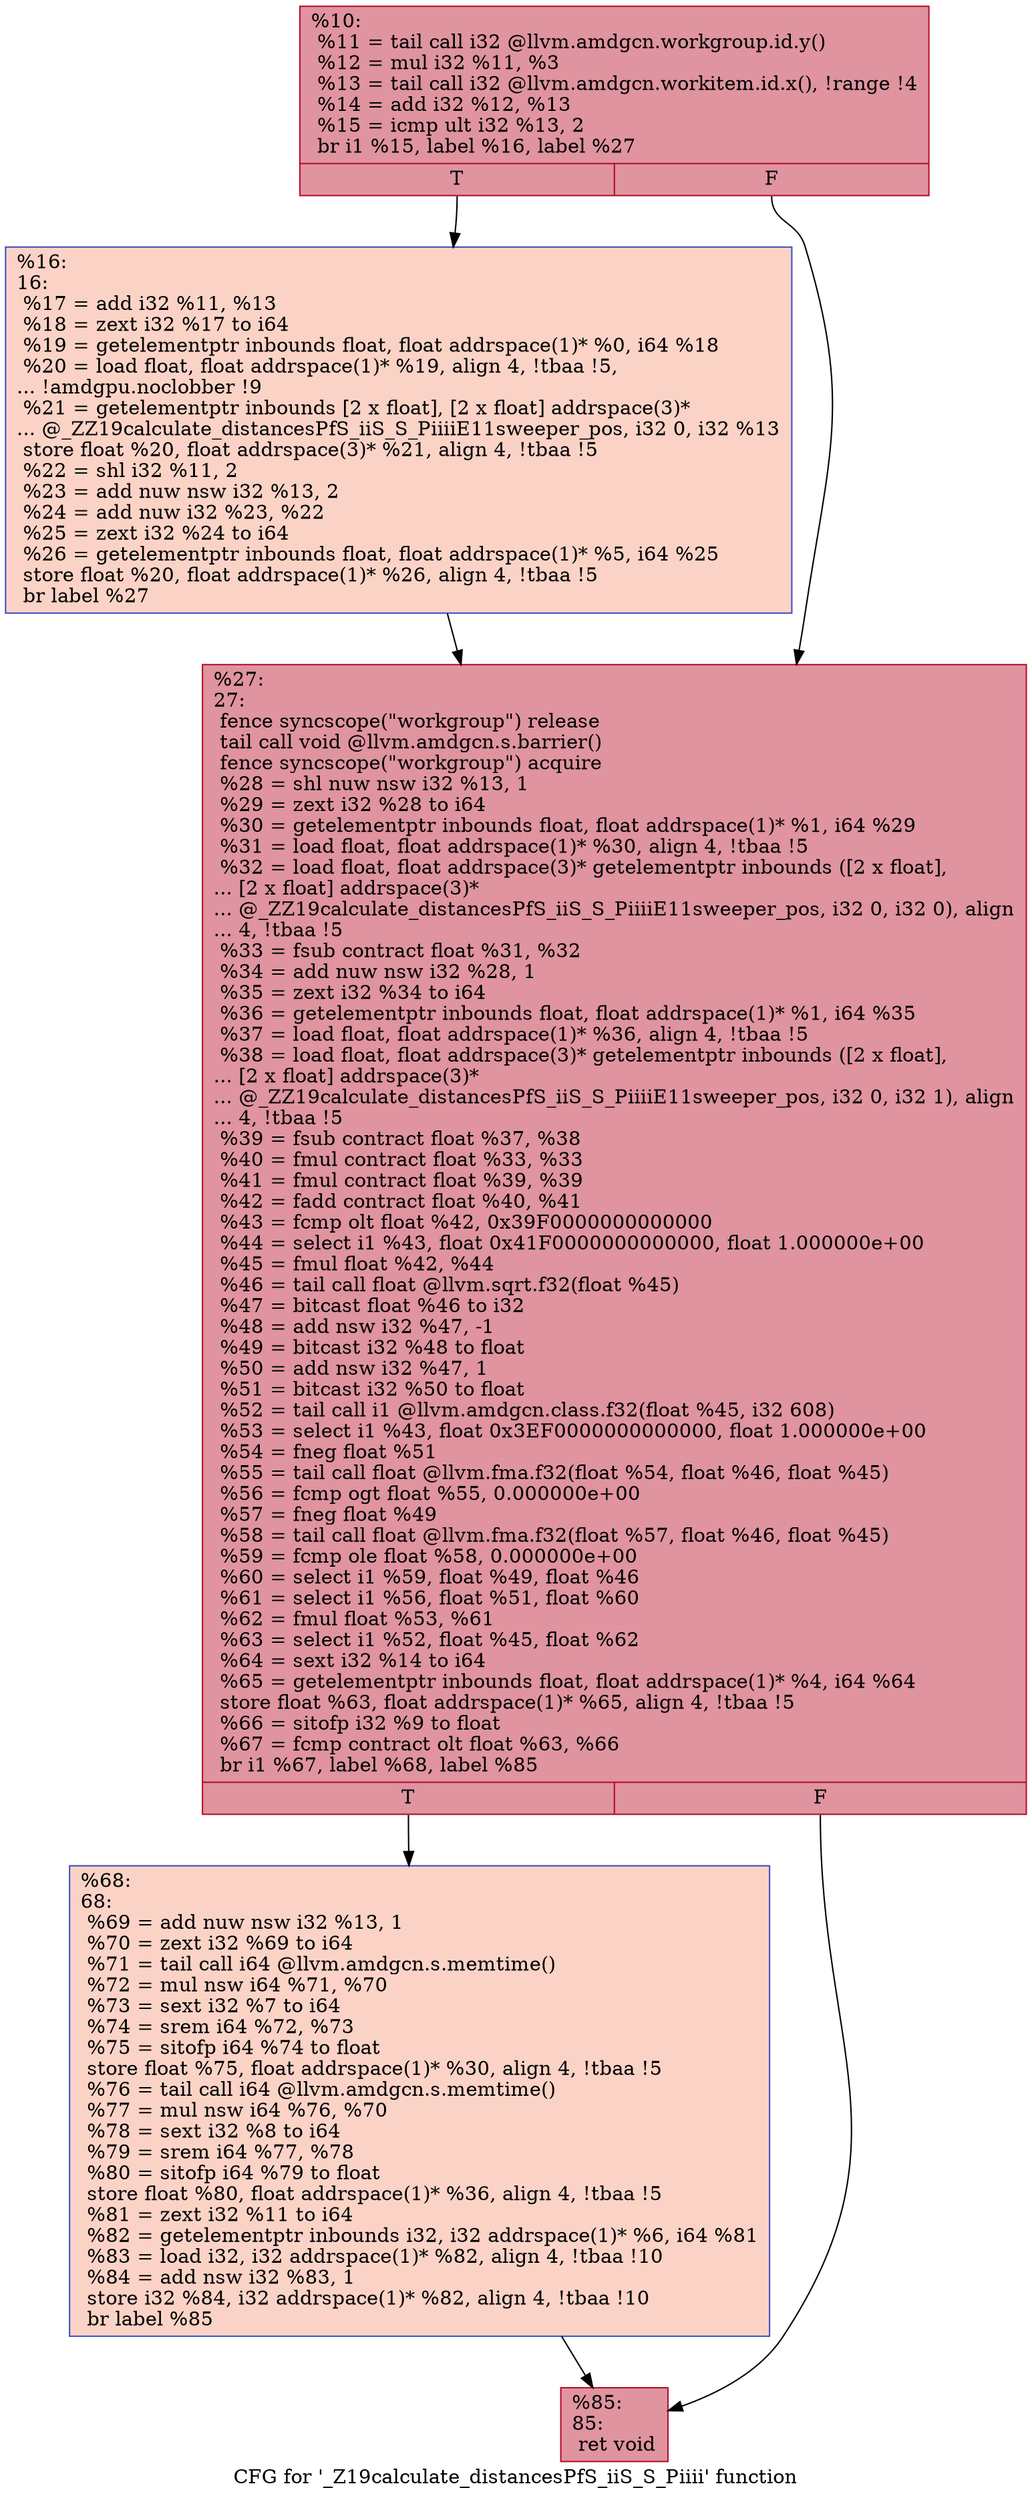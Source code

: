 digraph "CFG for '_Z19calculate_distancesPfS_iiS_S_Piiii' function" {
	label="CFG for '_Z19calculate_distancesPfS_iiS_S_Piiii' function";

	Node0x4c7a650 [shape=record,color="#b70d28ff", style=filled, fillcolor="#b70d2870",label="{%10:\l  %11 = tail call i32 @llvm.amdgcn.workgroup.id.y()\l  %12 = mul i32 %11, %3\l  %13 = tail call i32 @llvm.amdgcn.workitem.id.x(), !range !4\l  %14 = add i32 %12, %13\l  %15 = icmp ult i32 %13, 2\l  br i1 %15, label %16, label %27\l|{<s0>T|<s1>F}}"];
	Node0x4c7a650:s0 -> Node0x4c7c4a0;
	Node0x4c7a650:s1 -> Node0x4c7c530;
	Node0x4c7c4a0 [shape=record,color="#3d50c3ff", style=filled, fillcolor="#f59c7d70",label="{%16:\l16:                                               \l  %17 = add i32 %11, %13\l  %18 = zext i32 %17 to i64\l  %19 = getelementptr inbounds float, float addrspace(1)* %0, i64 %18\l  %20 = load float, float addrspace(1)* %19, align 4, !tbaa !5,\l... !amdgpu.noclobber !9\l  %21 = getelementptr inbounds [2 x float], [2 x float] addrspace(3)*\l... @_ZZ19calculate_distancesPfS_iiS_S_PiiiiE11sweeper_pos, i32 0, i32 %13\l  store float %20, float addrspace(3)* %21, align 4, !tbaa !5\l  %22 = shl i32 %11, 2\l  %23 = add nuw nsw i32 %13, 2\l  %24 = add nuw i32 %23, %22\l  %25 = zext i32 %24 to i64\l  %26 = getelementptr inbounds float, float addrspace(1)* %5, i64 %25\l  store float %20, float addrspace(1)* %26, align 4, !tbaa !5\l  br label %27\l}"];
	Node0x4c7c4a0 -> Node0x4c7c530;
	Node0x4c7c530 [shape=record,color="#b70d28ff", style=filled, fillcolor="#b70d2870",label="{%27:\l27:                                               \l  fence syncscope(\"workgroup\") release\l  tail call void @llvm.amdgcn.s.barrier()\l  fence syncscope(\"workgroup\") acquire\l  %28 = shl nuw nsw i32 %13, 1\l  %29 = zext i32 %28 to i64\l  %30 = getelementptr inbounds float, float addrspace(1)* %1, i64 %29\l  %31 = load float, float addrspace(1)* %30, align 4, !tbaa !5\l  %32 = load float, float addrspace(3)* getelementptr inbounds ([2 x float],\l... [2 x float] addrspace(3)*\l... @_ZZ19calculate_distancesPfS_iiS_S_PiiiiE11sweeper_pos, i32 0, i32 0), align\l... 4, !tbaa !5\l  %33 = fsub contract float %31, %32\l  %34 = add nuw nsw i32 %28, 1\l  %35 = zext i32 %34 to i64\l  %36 = getelementptr inbounds float, float addrspace(1)* %1, i64 %35\l  %37 = load float, float addrspace(1)* %36, align 4, !tbaa !5\l  %38 = load float, float addrspace(3)* getelementptr inbounds ([2 x float],\l... [2 x float] addrspace(3)*\l... @_ZZ19calculate_distancesPfS_iiS_S_PiiiiE11sweeper_pos, i32 0, i32 1), align\l... 4, !tbaa !5\l  %39 = fsub contract float %37, %38\l  %40 = fmul contract float %33, %33\l  %41 = fmul contract float %39, %39\l  %42 = fadd contract float %40, %41\l  %43 = fcmp olt float %42, 0x39F0000000000000\l  %44 = select i1 %43, float 0x41F0000000000000, float 1.000000e+00\l  %45 = fmul float %42, %44\l  %46 = tail call float @llvm.sqrt.f32(float %45)\l  %47 = bitcast float %46 to i32\l  %48 = add nsw i32 %47, -1\l  %49 = bitcast i32 %48 to float\l  %50 = add nsw i32 %47, 1\l  %51 = bitcast i32 %50 to float\l  %52 = tail call i1 @llvm.amdgcn.class.f32(float %45, i32 608)\l  %53 = select i1 %43, float 0x3EF0000000000000, float 1.000000e+00\l  %54 = fneg float %51\l  %55 = tail call float @llvm.fma.f32(float %54, float %46, float %45)\l  %56 = fcmp ogt float %55, 0.000000e+00\l  %57 = fneg float %49\l  %58 = tail call float @llvm.fma.f32(float %57, float %46, float %45)\l  %59 = fcmp ole float %58, 0.000000e+00\l  %60 = select i1 %59, float %49, float %46\l  %61 = select i1 %56, float %51, float %60\l  %62 = fmul float %53, %61\l  %63 = select i1 %52, float %45, float %62\l  %64 = sext i32 %14 to i64\l  %65 = getelementptr inbounds float, float addrspace(1)* %4, i64 %64\l  store float %63, float addrspace(1)* %65, align 4, !tbaa !5\l  %66 = sitofp i32 %9 to float\l  %67 = fcmp contract olt float %63, %66\l  br i1 %67, label %68, label %85\l|{<s0>T|<s1>F}}"];
	Node0x4c7c530:s0 -> Node0x4c7e1e0;
	Node0x4c7c530:s1 -> Node0x4c80910;
	Node0x4c7e1e0 [shape=record,color="#3d50c3ff", style=filled, fillcolor="#f59c7d70",label="{%68:\l68:                                               \l  %69 = add nuw nsw i32 %13, 1\l  %70 = zext i32 %69 to i64\l  %71 = tail call i64 @llvm.amdgcn.s.memtime()\l  %72 = mul nsw i64 %71, %70\l  %73 = sext i32 %7 to i64\l  %74 = srem i64 %72, %73\l  %75 = sitofp i64 %74 to float\l  store float %75, float addrspace(1)* %30, align 4, !tbaa !5\l  %76 = tail call i64 @llvm.amdgcn.s.memtime()\l  %77 = mul nsw i64 %76, %70\l  %78 = sext i32 %8 to i64\l  %79 = srem i64 %77, %78\l  %80 = sitofp i64 %79 to float\l  store float %80, float addrspace(1)* %36, align 4, !tbaa !5\l  %81 = zext i32 %11 to i64\l  %82 = getelementptr inbounds i32, i32 addrspace(1)* %6, i64 %81\l  %83 = load i32, i32 addrspace(1)* %82, align 4, !tbaa !10\l  %84 = add nsw i32 %83, 1\l  store i32 %84, i32 addrspace(1)* %82, align 4, !tbaa !10\l  br label %85\l}"];
	Node0x4c7e1e0 -> Node0x4c80910;
	Node0x4c80910 [shape=record,color="#b70d28ff", style=filled, fillcolor="#b70d2870",label="{%85:\l85:                                               \l  ret void\l}"];
}

